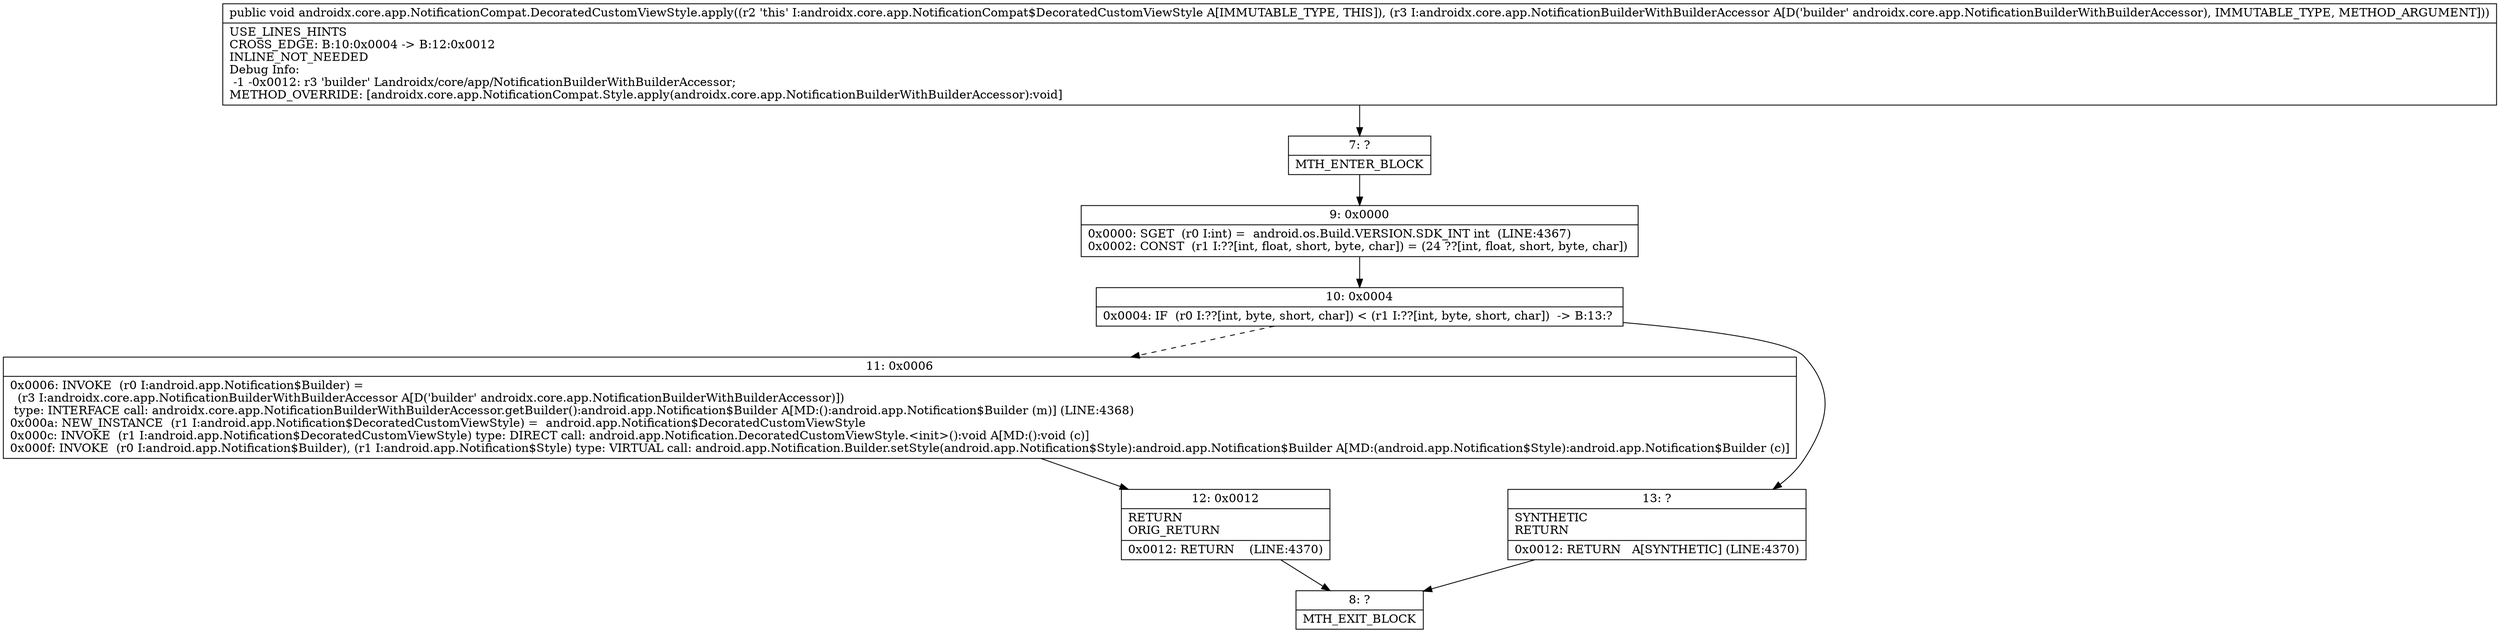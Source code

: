 digraph "CFG forandroidx.core.app.NotificationCompat.DecoratedCustomViewStyle.apply(Landroidx\/core\/app\/NotificationBuilderWithBuilderAccessor;)V" {
Node_7 [shape=record,label="{7\:\ ?|MTH_ENTER_BLOCK\l}"];
Node_9 [shape=record,label="{9\:\ 0x0000|0x0000: SGET  (r0 I:int) =  android.os.Build.VERSION.SDK_INT int  (LINE:4367)\l0x0002: CONST  (r1 I:??[int, float, short, byte, char]) = (24 ??[int, float, short, byte, char]) \l}"];
Node_10 [shape=record,label="{10\:\ 0x0004|0x0004: IF  (r0 I:??[int, byte, short, char]) \< (r1 I:??[int, byte, short, char])  \-\> B:13:? \l}"];
Node_11 [shape=record,label="{11\:\ 0x0006|0x0006: INVOKE  (r0 I:android.app.Notification$Builder) = \l  (r3 I:androidx.core.app.NotificationBuilderWithBuilderAccessor A[D('builder' androidx.core.app.NotificationBuilderWithBuilderAccessor)])\l type: INTERFACE call: androidx.core.app.NotificationBuilderWithBuilderAccessor.getBuilder():android.app.Notification$Builder A[MD:():android.app.Notification$Builder (m)] (LINE:4368)\l0x000a: NEW_INSTANCE  (r1 I:android.app.Notification$DecoratedCustomViewStyle) =  android.app.Notification$DecoratedCustomViewStyle \l0x000c: INVOKE  (r1 I:android.app.Notification$DecoratedCustomViewStyle) type: DIRECT call: android.app.Notification.DecoratedCustomViewStyle.\<init\>():void A[MD:():void (c)]\l0x000f: INVOKE  (r0 I:android.app.Notification$Builder), (r1 I:android.app.Notification$Style) type: VIRTUAL call: android.app.Notification.Builder.setStyle(android.app.Notification$Style):android.app.Notification$Builder A[MD:(android.app.Notification$Style):android.app.Notification$Builder (c)]\l}"];
Node_12 [shape=record,label="{12\:\ 0x0012|RETURN\lORIG_RETURN\l|0x0012: RETURN    (LINE:4370)\l}"];
Node_8 [shape=record,label="{8\:\ ?|MTH_EXIT_BLOCK\l}"];
Node_13 [shape=record,label="{13\:\ ?|SYNTHETIC\lRETURN\l|0x0012: RETURN   A[SYNTHETIC] (LINE:4370)\l}"];
MethodNode[shape=record,label="{public void androidx.core.app.NotificationCompat.DecoratedCustomViewStyle.apply((r2 'this' I:androidx.core.app.NotificationCompat$DecoratedCustomViewStyle A[IMMUTABLE_TYPE, THIS]), (r3 I:androidx.core.app.NotificationBuilderWithBuilderAccessor A[D('builder' androidx.core.app.NotificationBuilderWithBuilderAccessor), IMMUTABLE_TYPE, METHOD_ARGUMENT]))  | USE_LINES_HINTS\lCROSS_EDGE: B:10:0x0004 \-\> B:12:0x0012\lINLINE_NOT_NEEDED\lDebug Info:\l  \-1 \-0x0012: r3 'builder' Landroidx\/core\/app\/NotificationBuilderWithBuilderAccessor;\lMETHOD_OVERRIDE: [androidx.core.app.NotificationCompat.Style.apply(androidx.core.app.NotificationBuilderWithBuilderAccessor):void]\l}"];
MethodNode -> Node_7;Node_7 -> Node_9;
Node_9 -> Node_10;
Node_10 -> Node_11[style=dashed];
Node_10 -> Node_13;
Node_11 -> Node_12;
Node_12 -> Node_8;
Node_13 -> Node_8;
}

